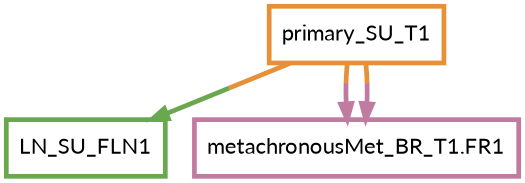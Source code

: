 digraph  {
dpi=600;size=3.5;
LN_SU_FLN1 [color="#6aa84fff", fillcolor=white, fontname=Lato, penwidth="3.0", shape=box];
"metachronousMet_BR_T1.FR1" [color="#c27ba0ff", fillcolor=white, fontname=Lato, penwidth="3.0", shape=box];
primary_SU_T1 [color="#e69138ff", fillcolor=white, fontname=Lato, penwidth="3.0", shape=box];
primary_SU_T1 -> LN_SU_FLN1  [color="#e69138ff;0.5:#6aa84fff", key=0, penwidth=3];
primary_SU_T1 -> "metachronousMet_BR_T1.FR1"  [color="#e69138ff;0.5:#c27ba0ff", key=0, penwidth=3];
primary_SU_T1 -> "metachronousMet_BR_T1.FR1"  [color="#e69138ff;0.5:#c27ba0ff", key=1, penwidth=3];
}
